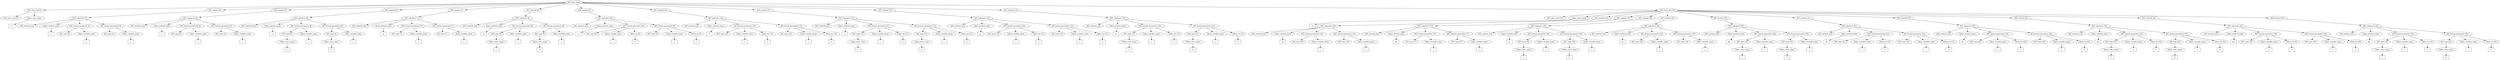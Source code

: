 /*
 * AST in dot format generated by phc -- the PHP compiler
 */

digraph AST {
node_0 [label="AST_php_script"];
node_1 [label="AST_class_def (2)"];
node_2 [label="AST_class_mod (2)"];
node_3 [label="Token_class_name"];
node_4 [label="C", shape=box]
node_3 -> node_4;
node_1 -> node_3;
node_1 -> node_2;
node_5 [label="AST_method (4)"];
node_6 [label="AST_signature (4)"];
node_7 [label="AST_method_mod"];
node_8 [label="Token_method_name"];
node_9 [label="a", shape=box]
node_8 -> node_9;
node_10 [label="AST_formal_parameter (4)"];
node_11 [label="AST_type (4)"];
node_12 [label="Token_variable_name"];
node_13 [label="x", shape=box]
node_12 -> node_13;
node_10 -> node_12;
node_10 -> node_11;
node_14 [label="AST_formal_parameter (4)"];
node_15 [label="AST_type (4)"];
node_16 [label="Token_variable_name"];
node_17 [label="y", shape=box]
node_16 -> node_17;
node_14 -> node_16;
node_14 -> node_15;
node_6 -> node_14;
node_6 -> node_10;
node_6 -> node_8;
node_6 -> node_7;
node_5 -> node_6;
node_18 [label="AST_method (5)"];
node_19 [label="AST_signature (5)"];
node_20 [label="AST_method_mod"];
node_21 [label="Token_method_name"];
node_22 [label="b", shape=box]
node_21 -> node_22;
node_23 [label="AST_formal_parameter (5)"];
node_24 [label="AST_type (5)"];
node_25 [label="Token_variable_name"];
node_26 [label="x", shape=box]
node_25 -> node_26;
node_23 -> node_25;
node_23 -> node_24;
node_27 [label="AST_formal_parameter (5)"];
node_28 [label="AST_type (5)"];
node_29 [label="Token_variable_name"];
node_30 [label="y", shape=box]
node_29 -> node_30;
node_27 -> node_29;
node_27 -> node_28;
node_19 -> node_27;
node_19 -> node_23;
node_19 -> node_21;
node_19 -> node_20;
node_18 -> node_19;
node_31 [label="AST_method (6)"];
node_32 [label="AST_signature (6)"];
node_33 [label="AST_method_mod"];
node_34 [label="Token_method_name"];
node_35 [label="c1", shape=box]
node_34 -> node_35;
node_36 [label="AST_formal_parameter (6)"];
node_37 [label="AST_type (6)"];
node_38 [label="Token_class_name"];
node_39 [label="C", shape=box]
node_38 -> node_39;
node_37 -> node_38;
node_40 [label="Token_variable_name"];
node_41 [label="x", shape=box]
node_40 -> node_41;
node_36 -> node_40;
node_36 -> node_37;
node_42 [label="AST_formal_parameter (6)"];
node_43 [label="AST_type (6)"];
node_44 [label="Token_class_name"];
node_45 [label="D", shape=box]
node_44 -> node_45;
node_43 -> node_44;
node_46 [label="Token_variable_name"];
node_47 [label="y", shape=box]
node_46 -> node_47;
node_42 -> node_46;
node_42 -> node_43;
node_32 -> node_42;
node_32 -> node_36;
node_32 -> node_34;
node_32 -> node_33;
node_31 -> node_32;
node_48 [label="AST_method (7)"];
node_49 [label="AST_signature (7)"];
node_50 [label="AST_method_mod"];
node_51 [label="Token_method_name"];
node_52 [label="c2", shape=box]
node_51 -> node_52;
node_53 [label="AST_formal_parameter (7)"];
node_54 [label="AST_type (7)"];
node_55 [label="Token_variable_name"];
node_56 [label="x", shape=box]
node_55 -> node_56;
node_53 -> node_55;
node_53 -> node_54;
node_57 [label="AST_formal_parameter (7)"];
node_58 [label="AST_type (7)"];
node_59 [label="Token_variable_name"];
node_60 [label="y", shape=box]
node_59 -> node_60;
node_57 -> node_59;
node_57 -> node_58;
node_49 -> node_57;
node_49 -> node_53;
node_49 -> node_51;
node_49 -> node_50;
node_48 -> node_49;
node_61 [label="AST_method (8)"];
node_62 [label="AST_signature (8)"];
node_63 [label="AST_method_mod"];
node_64 [label="Token_method_name"];
node_65 [label="d", shape=box]
node_64 -> node_65;
node_66 [label="AST_formal_parameter (8)"];
node_67 [label="AST_type (8)"];
node_68 [label="Token_class_name"];
node_69 [label="C", shape=box]
node_68 -> node_69;
node_67 -> node_68;
node_70 [label="Token_variable_name"];
node_71 [label="x", shape=box]
node_70 -> node_71;
node_66 -> node_70;
node_66 -> node_67;
node_72 [label="AST_formal_parameter (8)"];
node_73 [label="AST_type (8)"];
node_74 [label="Token_class_name"];
node_75 [label="D", shape=box]
node_74 -> node_75;
node_73 -> node_74;
node_76 [label="Token_variable_name"];
node_77 [label="y", shape=box]
node_76 -> node_77;
node_72 -> node_76;
node_72 -> node_73;
node_62 -> node_72;
node_62 -> node_66;
node_62 -> node_64;
node_62 -> node_63;
node_61 -> node_62;
node_78 [label="AST_method (9)"];
node_79 [label="AST_signature (9)"];
node_80 [label="AST_method_mod"];
node_81 [label="Token_method_name"];
node_82 [label="e", shape=box]
node_81 -> node_82;
node_83 [label="AST_formal_parameter (9)"];
node_84 [label="AST_type (9)"];
node_85 [label="Token_variable_name"];
node_86 [label="x", shape=box]
node_85 -> node_86;
node_87 [label="Token_int (9)"];
node_88 [label="0", shape=box]
node_87 -> node_88;
node_83 -> node_87;
node_83 -> node_85;
node_83 -> node_84;
node_89 [label="AST_formal_parameter (9)"];
node_90 [label="AST_type (9)"];
node_91 [label="Token_variable_name"];
node_92 [label="y", shape=box]
node_91 -> node_92;
node_93 [label="Token_int (9)"];
node_94 [label="0", shape=box]
node_93 -> node_94;
node_89 -> node_93;
node_89 -> node_91;
node_89 -> node_90;
node_79 -> node_89;
node_79 -> node_83;
node_79 -> node_81;
node_79 -> node_80;
node_78 -> node_79;
node_95 [label="AST_method (10)"];
node_96 [label="AST_signature (10)"];
node_97 [label="AST_method_mod"];
node_98 [label="Token_method_name"];
node_99 [label="f", shape=box]
node_98 -> node_99;
node_100 [label="AST_formal_parameter (10)"];
node_101 [label="AST_type (10)"];
node_102 [label="Token_variable_name"];
node_103 [label="x", shape=box]
node_102 -> node_103;
node_104 [label="Token_int (10)"];
node_105 [label="0", shape=box]
node_104 -> node_105;
node_100 -> node_104;
node_100 -> node_102;
node_100 -> node_101;
node_106 [label="AST_formal_parameter (10)"];
node_107 [label="AST_type (10)"];
node_108 [label="Token_variable_name"];
node_109 [label="y", shape=box]
node_108 -> node_109;
node_110 [label="Token_int (10)"];
node_111 [label="0", shape=box]
node_110 -> node_111;
node_106 -> node_110;
node_106 -> node_108;
node_106 -> node_107;
node_96 -> node_106;
node_96 -> node_100;
node_96 -> node_98;
node_96 -> node_97;
node_95 -> node_96;
node_112 [label="AST_method (11)"];
node_113 [label="AST_signature (11)"];
node_114 [label="AST_method_mod"];
node_115 [label="Token_method_name"];
node_116 [label="g", shape=box]
node_115 -> node_116;
node_117 [label="AST_formal_parameter (11)"];
node_118 [label="AST_type (11)"];
node_119 [label="Token_class_name"];
node_120 [label="C", shape=box]
node_119 -> node_120;
node_118 -> node_119;
node_121 [label="Token_variable_name"];
node_122 [label="x", shape=box]
node_121 -> node_122;
node_123 [label="Token_int (11)"];
node_124 [label="0", shape=box]
node_123 -> node_124;
node_117 -> node_123;
node_117 -> node_121;
node_117 -> node_118;
node_125 [label="AST_formal_parameter (11)"];
node_126 [label="AST_type (11)"];
node_127 [label="Token_class_name"];
node_128 [label="D", shape=box]
node_127 -> node_128;
node_126 -> node_127;
node_129 [label="Token_variable_name"];
node_130 [label="y", shape=box]
node_129 -> node_130;
node_131 [label="Token_int (11)"];
node_132 [label="0", shape=box]
node_131 -> node_132;
node_125 -> node_131;
node_125 -> node_129;
node_125 -> node_126;
node_113 -> node_125;
node_113 -> node_117;
node_113 -> node_115;
node_113 -> node_114;
node_112 -> node_113;
node_133 [label="AST_method (12)"];
node_134 [label="AST_signature (12)"];
node_135 [label="AST_method_mod"];
node_136 [label="Token_method_name"];
node_137 [label="g", shape=box]
node_136 -> node_137;
node_138 [label="AST_formal_parameter (12)"];
node_139 [label="AST_type (12)"];
node_140 [label="Token_variable_name"];
node_141 [label="x", shape=box]
node_140 -> node_141;
node_142 [label="Token_int (12)"];
node_143 [label="0", shape=box]
node_142 -> node_143;
node_138 -> node_142;
node_138 -> node_140;
node_138 -> node_139;
node_144 [label="AST_formal_parameter (12)"];
node_145 [label="AST_type (12)"];
node_146 [label="Token_variable_name"];
node_147 [label="y", shape=box]
node_146 -> node_147;
node_148 [label="Token_int (12)"];
node_149 [label="0", shape=box]
node_148 -> node_149;
node_144 -> node_148;
node_144 -> node_146;
node_144 -> node_145;
node_134 -> node_144;
node_134 -> node_138;
node_134 -> node_136;
node_134 -> node_135;
node_133 -> node_134;
node_150 [label="AST_method (13)"];
node_151 [label="AST_signature (13)"];
node_152 [label="AST_method_mod"];
node_153 [label="Token_method_name"];
node_154 [label="h", shape=box]
node_153 -> node_154;
node_155 [label="AST_formal_parameter (13)"];
node_156 [label="AST_type (13)"];
node_157 [label="Token_class_name"];
node_158 [label="C", shape=box]
node_157 -> node_158;
node_156 -> node_157;
node_159 [label="Token_variable_name"];
node_160 [label="x", shape=box]
node_159 -> node_160;
node_161 [label="Token_int (13)"];
node_162 [label="0", shape=box]
node_161 -> node_162;
node_155 -> node_161;
node_155 -> node_159;
node_155 -> node_156;
node_163 [label="AST_formal_parameter (13)"];
node_164 [label="AST_type (13)"];
node_165 [label="Token_class_name"];
node_166 [label="D", shape=box]
node_165 -> node_166;
node_164 -> node_165;
node_167 [label="Token_variable_name"];
node_168 [label="y", shape=box]
node_167 -> node_168;
node_169 [label="Token_int (13)"];
node_170 [label="0", shape=box]
node_169 -> node_170;
node_163 -> node_169;
node_163 -> node_167;
node_163 -> node_164;
node_151 -> node_163;
node_151 -> node_155;
node_151 -> node_153;
node_151 -> node_152;
node_150 -> node_151;
node_171 [label="AST_class_def (14)"];
node_172 [label="AST_class_mod (14)"];
node_173 [label="Token_class_name"];
node_174 [label="D", shape=box]
node_173 -> node_174;
node_175 [label="AST_method (16)"];
node_176 [label="AST_signature (16)"];
node_177 [label="AST_method_mod"];
node_178 [label="Token_method_name"];
node_179 [label="da", shape=box]
node_178 -> node_179;
node_180 [label="AST_formal_parameter (16)"];
node_181 [label="AST_type (16)"];
node_182 [label="Token_variable_name"];
node_183 [label="x", shape=box]
node_182 -> node_183;
node_180 -> node_182;
node_180 -> node_181;
node_184 [label="AST_formal_parameter (16)"];
node_185 [label="AST_type (16)"];
node_186 [label="Token_variable_name"];
node_187 [label="y", shape=box]
node_186 -> node_187;
node_184 -> node_186;
node_184 -> node_185;
node_176 -> node_184;
node_176 -> node_180;
node_176 -> node_178;
node_176 -> node_177;
node_175 -> node_176;
node_188 [label="AST_method (17)"];
node_189 [label="AST_signature (17)"];
node_190 [label="AST_method_mod"];
node_191 [label="Token_method_name"];
node_192 [label="db", shape=box]
node_191 -> node_192;
node_193 [label="AST_formal_parameter (17)"];
node_194 [label="AST_type (17)"];
node_195 [label="Token_variable_name"];
node_196 [label="x", shape=box]
node_195 -> node_196;
node_193 -> node_195;
node_193 -> node_194;
node_197 [label="AST_formal_parameter (17)"];
node_198 [label="AST_type (17)"];
node_199 [label="Token_variable_name"];
node_200 [label="y", shape=box]
node_199 -> node_200;
node_197 -> node_199;
node_197 -> node_198;
node_189 -> node_197;
node_189 -> node_193;
node_189 -> node_191;
node_189 -> node_190;
node_188 -> node_189;
node_201 [label="AST_method (18)"];
node_202 [label="AST_signature (18)"];
node_203 [label="AST_method_mod"];
node_204 [label="Token_method_name"];
node_205 [label="dc", shape=box]
node_204 -> node_205;
node_206 [label="AST_formal_parameter (18)"];
node_207 [label="AST_type (18)"];
node_208 [label="Token_class_name"];
node_209 [label="C", shape=box]
node_208 -> node_209;
node_207 -> node_208;
node_210 [label="Token_variable_name"];
node_211 [label="x", shape=box]
node_210 -> node_211;
node_206 -> node_210;
node_206 -> node_207;
node_212 [label="AST_formal_parameter (18)"];
node_213 [label="AST_type (18)"];
node_214 [label="Token_class_name"];
node_215 [label="D", shape=box]
node_214 -> node_215;
node_213 -> node_214;
node_216 [label="Token_variable_name"];
node_217 [label="y", shape=box]
node_216 -> node_217;
node_212 -> node_216;
node_212 -> node_213;
node_202 -> node_212;
node_202 -> node_206;
node_202 -> node_204;
node_202 -> node_203;
node_201 -> node_202;
node_218 [label="AST_method (19)"];
node_219 [label="AST_signature (19)"];
node_220 [label="AST_method_mod"];
node_221 [label="Token_method_name"];
node_222 [label="dc", shape=box]
node_221 -> node_222;
node_223 [label="AST_formal_parameter (19)"];
node_224 [label="AST_type (19)"];
node_225 [label="Token_variable_name"];
node_226 [label="x", shape=box]
node_225 -> node_226;
node_223 -> node_225;
node_223 -> node_224;
node_227 [label="AST_formal_parameter (19)"];
node_228 [label="AST_type (19)"];
node_229 [label="Token_variable_name"];
node_230 [label="y", shape=box]
node_229 -> node_230;
node_227 -> node_229;
node_227 -> node_228;
node_219 -> node_227;
node_219 -> node_223;
node_219 -> node_221;
node_219 -> node_220;
node_218 -> node_219;
node_231 [label="AST_method (20)"];
node_232 [label="AST_signature (20)"];
node_233 [label="AST_method_mod"];
node_234 [label="Token_method_name"];
node_235 [label="dd", shape=box]
node_234 -> node_235;
node_236 [label="AST_formal_parameter (20)"];
node_237 [label="AST_type (20)"];
node_238 [label="Token_class_name"];
node_239 [label="C", shape=box]
node_238 -> node_239;
node_237 -> node_238;
node_240 [label="Token_variable_name"];
node_241 [label="x", shape=box]
node_240 -> node_241;
node_236 -> node_240;
node_236 -> node_237;
node_242 [label="AST_formal_parameter (20)"];
node_243 [label="AST_type (20)"];
node_244 [label="Token_class_name"];
node_245 [label="D", shape=box]
node_244 -> node_245;
node_243 -> node_244;
node_246 [label="Token_variable_name"];
node_247 [label="y", shape=box]
node_246 -> node_247;
node_242 -> node_246;
node_242 -> node_243;
node_232 -> node_242;
node_232 -> node_236;
node_232 -> node_234;
node_232 -> node_233;
node_231 -> node_232;
node_248 [label="AST_method (21)"];
node_249 [label="AST_signature (21)"];
node_250 [label="AST_method_mod"];
node_251 [label="Token_method_name"];
node_252 [label="de", shape=box]
node_251 -> node_252;
node_253 [label="AST_formal_parameter (21)"];
node_254 [label="AST_type (21)"];
node_255 [label="Token_variable_name"];
node_256 [label="x", shape=box]
node_255 -> node_256;
node_257 [label="Token_int (21)"];
node_258 [label="0", shape=box]
node_257 -> node_258;
node_253 -> node_257;
node_253 -> node_255;
node_253 -> node_254;
node_259 [label="AST_formal_parameter (21)"];
node_260 [label="AST_type (21)"];
node_261 [label="Token_variable_name"];
node_262 [label="y", shape=box]
node_261 -> node_262;
node_263 [label="Token_int (21)"];
node_264 [label="0", shape=box]
node_263 -> node_264;
node_259 -> node_263;
node_259 -> node_261;
node_259 -> node_260;
node_249 -> node_259;
node_249 -> node_253;
node_249 -> node_251;
node_249 -> node_250;
node_248 -> node_249;
node_265 [label="AST_method (22)"];
node_266 [label="AST_signature (22)"];
node_267 [label="AST_method_mod"];
node_268 [label="Token_method_name"];
node_269 [label="df", shape=box]
node_268 -> node_269;
node_270 [label="AST_formal_parameter (22)"];
node_271 [label="AST_type (22)"];
node_272 [label="Token_variable_name"];
node_273 [label="x", shape=box]
node_272 -> node_273;
node_274 [label="Token_int (22)"];
node_275 [label="0", shape=box]
node_274 -> node_275;
node_270 -> node_274;
node_270 -> node_272;
node_270 -> node_271;
node_276 [label="AST_formal_parameter (22)"];
node_277 [label="AST_type (22)"];
node_278 [label="Token_variable_name"];
node_279 [label="y", shape=box]
node_278 -> node_279;
node_280 [label="Token_int (22)"];
node_281 [label="0", shape=box]
node_280 -> node_281;
node_276 -> node_280;
node_276 -> node_278;
node_276 -> node_277;
node_266 -> node_276;
node_266 -> node_270;
node_266 -> node_268;
node_266 -> node_267;
node_265 -> node_266;
node_282 [label="AST_method (23)"];
node_283 [label="AST_signature (23)"];
node_284 [label="AST_method_mod"];
node_285 [label="Token_method_name"];
node_286 [label="dg", shape=box]
node_285 -> node_286;
node_287 [label="AST_formal_parameter (23)"];
node_288 [label="AST_type (23)"];
node_289 [label="Token_class_name"];
node_290 [label="C", shape=box]
node_289 -> node_290;
node_288 -> node_289;
node_291 [label="Token_variable_name"];
node_292 [label="x", shape=box]
node_291 -> node_292;
node_293 [label="Token_int (23)"];
node_294 [label="0", shape=box]
node_293 -> node_294;
node_287 -> node_293;
node_287 -> node_291;
node_287 -> node_288;
node_295 [label="AST_formal_parameter (23)"];
node_296 [label="AST_type (23)"];
node_297 [label="Token_class_name"];
node_298 [label="D", shape=box]
node_297 -> node_298;
node_296 -> node_297;
node_299 [label="Token_variable_name"];
node_300 [label="y", shape=box]
node_299 -> node_300;
node_301 [label="Token_int (23)"];
node_302 [label="0", shape=box]
node_301 -> node_302;
node_295 -> node_301;
node_295 -> node_299;
node_295 -> node_296;
node_283 -> node_295;
node_283 -> node_287;
node_283 -> node_285;
node_283 -> node_284;
node_282 -> node_283;
node_303 [label="AST_method (24)"];
node_304 [label="AST_signature (24)"];
node_305 [label="AST_method_mod"];
node_306 [label="Token_method_name"];
node_307 [label="dg", shape=box]
node_306 -> node_307;
node_308 [label="AST_formal_parameter (24)"];
node_309 [label="AST_type (24)"];
node_310 [label="Token_variable_name"];
node_311 [label="x", shape=box]
node_310 -> node_311;
node_312 [label="Token_int (24)"];
node_313 [label="0", shape=box]
node_312 -> node_313;
node_308 -> node_312;
node_308 -> node_310;
node_308 -> node_309;
node_314 [label="AST_formal_parameter (24)"];
node_315 [label="AST_type (24)"];
node_316 [label="Token_variable_name"];
node_317 [label="y", shape=box]
node_316 -> node_317;
node_318 [label="Token_int (24)"];
node_319 [label="0", shape=box]
node_318 -> node_319;
node_314 -> node_318;
node_314 -> node_316;
node_314 -> node_315;
node_304 -> node_314;
node_304 -> node_308;
node_304 -> node_306;
node_304 -> node_305;
node_303 -> node_304;
node_320 [label="AST_method (25)"];
node_321 [label="AST_signature (25)"];
node_322 [label="AST_method_mod"];
node_323 [label="Token_method_name"];
node_324 [label="dh", shape=box]
node_323 -> node_324;
node_325 [label="AST_formal_parameter (25)"];
node_326 [label="AST_type (25)"];
node_327 [label="Token_class_name"];
node_328 [label="C", shape=box]
node_327 -> node_328;
node_326 -> node_327;
node_329 [label="Token_variable_name"];
node_330 [label="x", shape=box]
node_329 -> node_330;
node_331 [label="Token_int (25)"];
node_332 [label="0", shape=box]
node_331 -> node_332;
node_325 -> node_331;
node_325 -> node_329;
node_325 -> node_326;
node_333 [label="AST_formal_parameter (25)"];
node_334 [label="AST_type (25)"];
node_335 [label="Token_class_name"];
node_336 [label="D", shape=box]
node_335 -> node_336;
node_334 -> node_335;
node_337 [label="Token_variable_name"];
node_338 [label="y", shape=box]
node_337 -> node_338;
node_339 [label="Token_int (25)"];
node_340 [label="0", shape=box]
node_339 -> node_340;
node_333 -> node_339;
node_333 -> node_337;
node_333 -> node_334;
node_321 -> node_333;
node_321 -> node_325;
node_321 -> node_323;
node_321 -> node_322;
node_320 -> node_321;
node_171 -> node_320;
node_171 -> node_303;
node_171 -> node_282;
node_171 -> node_265;
node_171 -> node_248;
node_171 -> node_231;
node_171 -> node_218;
node_171 -> node_201;
node_171 -> node_188;
node_171 -> node_175;
node_171 -> node_173;
node_171 -> node_172;
node_0 -> node_171;
node_0 -> node_150;
node_0 -> node_133;
node_0 -> node_112;
node_0 -> node_95;
node_0 -> node_78;
node_0 -> node_61;
node_0 -> node_48;
node_0 -> node_31;
node_0 -> node_18;
node_0 -> node_5;
node_0 -> node_1;
}
